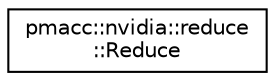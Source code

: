 digraph "Graphical Class Hierarchy"
{
 // LATEX_PDF_SIZE
  edge [fontname="Helvetica",fontsize="10",labelfontname="Helvetica",labelfontsize="10"];
  node [fontname="Helvetica",fontsize="10",shape=record];
  rankdir="LR";
  Node0 [label="pmacc::nvidia::reduce\l::Reduce",height=0.2,width=0.4,color="black", fillcolor="white", style="filled",URL="$classpmacc_1_1nvidia_1_1reduce_1_1_reduce.html",tooltip=" "];
}
